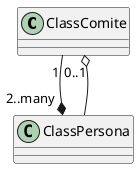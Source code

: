 @startuml comite
ClassComite "1" --*  "2..many" ClassPersona
ClassPersona --o "0..1" ClassComite
@endluml